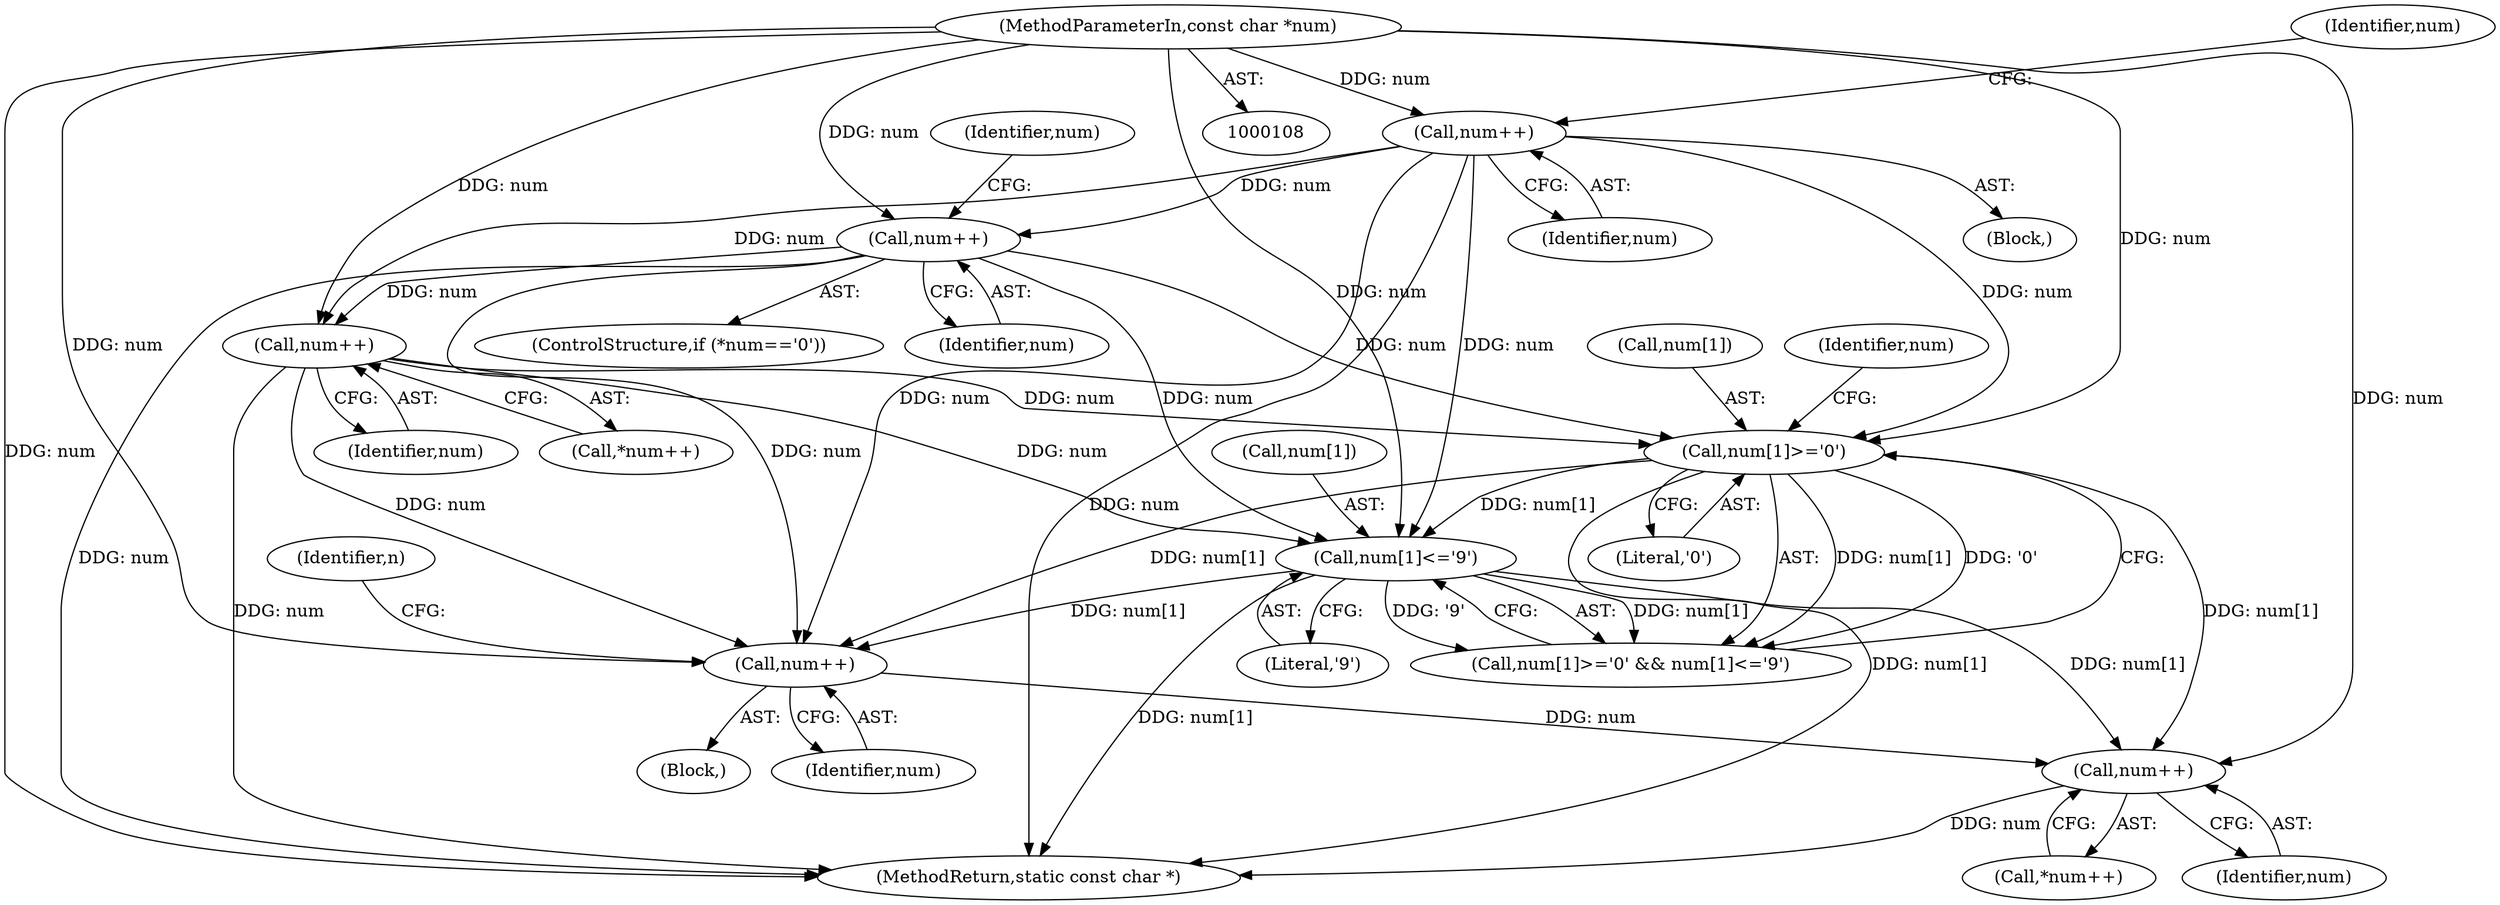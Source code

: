 digraph "0_iperf_91f2fa59e8ed80dfbf400add0164ee0e508e412a_34@pointer" {
"1000212" [label="(Call,num++)"];
"1000200" [label="(Call,num++)"];
"1000189" [label="(Call,num[1]>='0')"];
"1000149" [label="(Call,num++)"];
"1000142" [label="(Call,num++)"];
"1000110" [label="(MethodParameterIn,const char *num)"];
"1000170" [label="(Call,num++)"];
"1000194" [label="(Call,num[1]<='9')"];
"1000147" [label="(Identifier,num)"];
"1000155" [label="(Identifier,num)"];
"1000169" [label="(Call,*num++)"];
"1000193" [label="(Literal,'0')"];
"1000142" [label="(Call,num++)"];
"1000205" [label="(Identifier,n)"];
"1000190" [label="(Call,num[1])"];
"1000137" [label="(Block,)"];
"1000149" [label="(Call,num++)"];
"1000213" [label="(Identifier,num)"];
"1000143" [label="(Identifier,num)"];
"1000194" [label="(Call,num[1]<='9')"];
"1000189" [label="(Call,num[1]>='0')"];
"1000198" [label="(Literal,'9')"];
"1000201" [label="(Identifier,num)"];
"1000200" [label="(Call,num++)"];
"1000144" [label="(ControlStructure,if (*num=='0'))"];
"1000150" [label="(Identifier,num)"];
"1000199" [label="(Block,)"];
"1000170" [label="(Call,num++)"];
"1000195" [label="(Call,num[1])"];
"1000212" [label="(Call,num++)"];
"1000110" [label="(MethodParameterIn,const char *num)"];
"1000188" [label="(Call,num[1]>='0' && num[1]<='9')"];
"1000211" [label="(Call,*num++)"];
"1000226" [label="(MethodReturn,static const char *)"];
"1000171" [label="(Identifier,num)"];
"1000196" [label="(Identifier,num)"];
"1000212" -> "1000211"  [label="AST: "];
"1000212" -> "1000213"  [label="CFG: "];
"1000213" -> "1000212"  [label="AST: "];
"1000211" -> "1000212"  [label="CFG: "];
"1000212" -> "1000226"  [label="DDG: num"];
"1000200" -> "1000212"  [label="DDG: num"];
"1000189" -> "1000212"  [label="DDG: num[1]"];
"1000194" -> "1000212"  [label="DDG: num[1]"];
"1000110" -> "1000212"  [label="DDG: num"];
"1000200" -> "1000199"  [label="AST: "];
"1000200" -> "1000201"  [label="CFG: "];
"1000201" -> "1000200"  [label="AST: "];
"1000205" -> "1000200"  [label="CFG: "];
"1000189" -> "1000200"  [label="DDG: num[1]"];
"1000194" -> "1000200"  [label="DDG: num[1]"];
"1000149" -> "1000200"  [label="DDG: num"];
"1000142" -> "1000200"  [label="DDG: num"];
"1000170" -> "1000200"  [label="DDG: num"];
"1000110" -> "1000200"  [label="DDG: num"];
"1000189" -> "1000188"  [label="AST: "];
"1000189" -> "1000193"  [label="CFG: "];
"1000190" -> "1000189"  [label="AST: "];
"1000193" -> "1000189"  [label="AST: "];
"1000196" -> "1000189"  [label="CFG: "];
"1000188" -> "1000189"  [label="CFG: "];
"1000189" -> "1000226"  [label="DDG: num[1]"];
"1000189" -> "1000188"  [label="DDG: num[1]"];
"1000189" -> "1000188"  [label="DDG: '0'"];
"1000149" -> "1000189"  [label="DDG: num"];
"1000142" -> "1000189"  [label="DDG: num"];
"1000170" -> "1000189"  [label="DDG: num"];
"1000110" -> "1000189"  [label="DDG: num"];
"1000189" -> "1000194"  [label="DDG: num[1]"];
"1000149" -> "1000144"  [label="AST: "];
"1000149" -> "1000150"  [label="CFG: "];
"1000150" -> "1000149"  [label="AST: "];
"1000155" -> "1000149"  [label="CFG: "];
"1000149" -> "1000226"  [label="DDG: num"];
"1000142" -> "1000149"  [label="DDG: num"];
"1000110" -> "1000149"  [label="DDG: num"];
"1000149" -> "1000170"  [label="DDG: num"];
"1000149" -> "1000194"  [label="DDG: num"];
"1000142" -> "1000137"  [label="AST: "];
"1000142" -> "1000143"  [label="CFG: "];
"1000143" -> "1000142"  [label="AST: "];
"1000147" -> "1000142"  [label="CFG: "];
"1000142" -> "1000226"  [label="DDG: num"];
"1000110" -> "1000142"  [label="DDG: num"];
"1000142" -> "1000170"  [label="DDG: num"];
"1000142" -> "1000194"  [label="DDG: num"];
"1000110" -> "1000108"  [label="AST: "];
"1000110" -> "1000226"  [label="DDG: num"];
"1000110" -> "1000170"  [label="DDG: num"];
"1000110" -> "1000194"  [label="DDG: num"];
"1000170" -> "1000169"  [label="AST: "];
"1000170" -> "1000171"  [label="CFG: "];
"1000171" -> "1000170"  [label="AST: "];
"1000169" -> "1000170"  [label="CFG: "];
"1000170" -> "1000226"  [label="DDG: num"];
"1000170" -> "1000194"  [label="DDG: num"];
"1000194" -> "1000188"  [label="AST: "];
"1000194" -> "1000198"  [label="CFG: "];
"1000195" -> "1000194"  [label="AST: "];
"1000198" -> "1000194"  [label="AST: "];
"1000188" -> "1000194"  [label="CFG: "];
"1000194" -> "1000226"  [label="DDG: num[1]"];
"1000194" -> "1000188"  [label="DDG: num[1]"];
"1000194" -> "1000188"  [label="DDG: '9'"];
}

